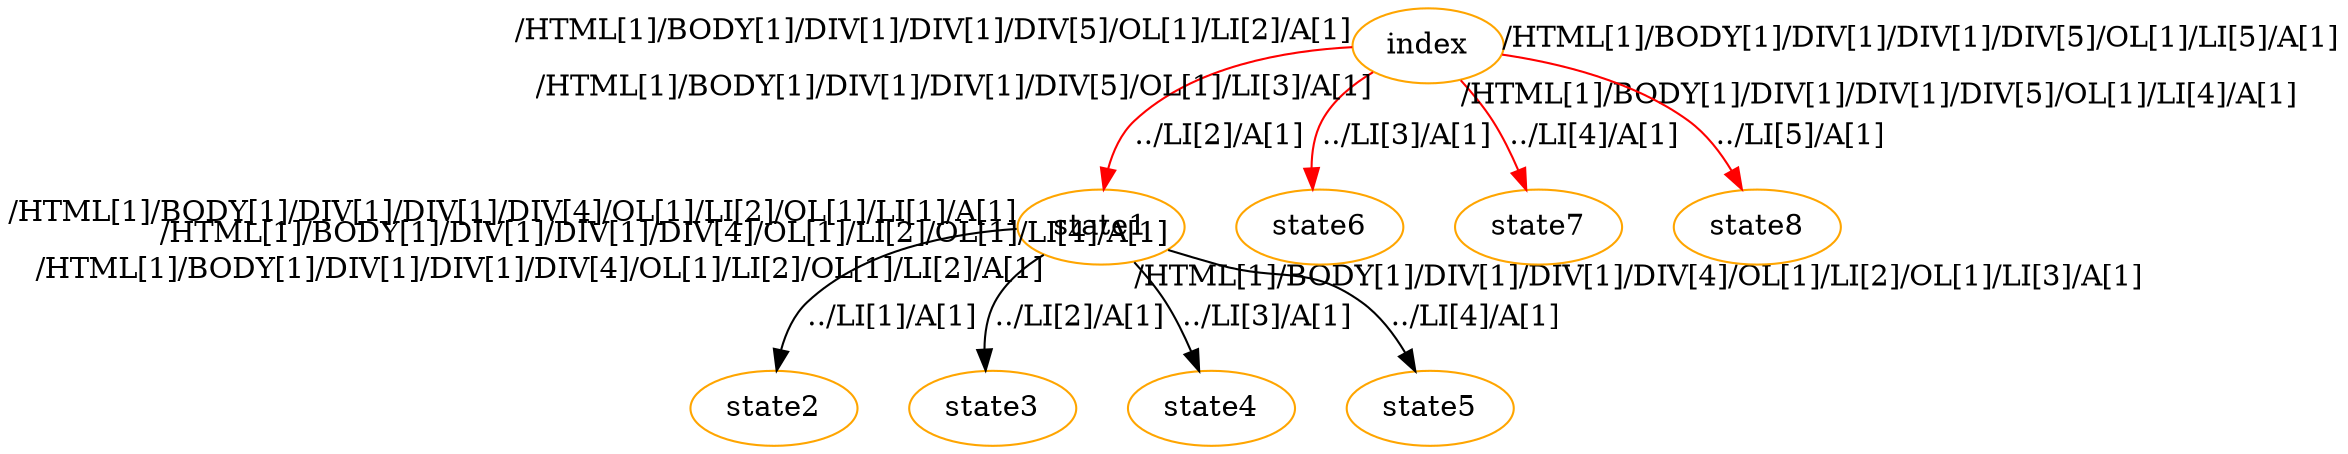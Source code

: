 digraph G {
  1 [ label="state1" color="orange" ];
  2 [ label="state2" color="orange" ];
  3 [ label="index" color="orange" ];
  4 [ label="state3" color="orange" ];
  5 [ label="state4" color="orange" ];
  6 [ label="state5" color="orange" ];
  7 [ label="state6" color="orange" ];
  8 [ label="state7" color="orange" ];
  9 [ label="state8" color="orange" ];
  3 -> 1 [ label="../LI[2]/A[1]" color="red" taillabel="/HTML[1]/BODY[1]/DIV[1]/DIV[1]/DIV[5]/OL[1]/LI[2]/A[1]" ];
  1 -> 2 [ label="../LI[1]/A[1]" taillabel="/HTML[1]/BODY[1]/DIV[1]/DIV[1]/DIV[4]/OL[1]/LI[2]/OL[1]/LI[1]/A[1]" ];
  1 -> 4 [ label="../LI[2]/A[1]" taillabel="/HTML[1]/BODY[1]/DIV[1]/DIV[1]/DIV[4]/OL[1]/LI[2]/OL[1]/LI[2]/A[1]" ];
  1 -> 5 [ label="../LI[3]/A[1]" taillabel="/HTML[1]/BODY[1]/DIV[1]/DIV[1]/DIV[4]/OL[1]/LI[2]/OL[1]/LI[3]/A[1]" ];
  1 -> 6 [ label="../LI[4]/A[1]" taillabel="/HTML[1]/BODY[1]/DIV[1]/DIV[1]/DIV[4]/OL[1]/LI[2]/OL[1]/LI[4]/A[1]" ];
  3 -> 7 [ label="../LI[3]/A[1]" color="red" taillabel="/HTML[1]/BODY[1]/DIV[1]/DIV[1]/DIV[5]/OL[1]/LI[3]/A[1]" ];
  3 -> 8 [ label="../LI[4]/A[1]" color="red" taillabel="/HTML[1]/BODY[1]/DIV[1]/DIV[1]/DIV[5]/OL[1]/LI[4]/A[1]" ];
  3 -> 9 [ label="../LI[5]/A[1]" color="red" taillabel="/HTML[1]/BODY[1]/DIV[1]/DIV[1]/DIV[5]/OL[1]/LI[5]/A[1]" ];
}
